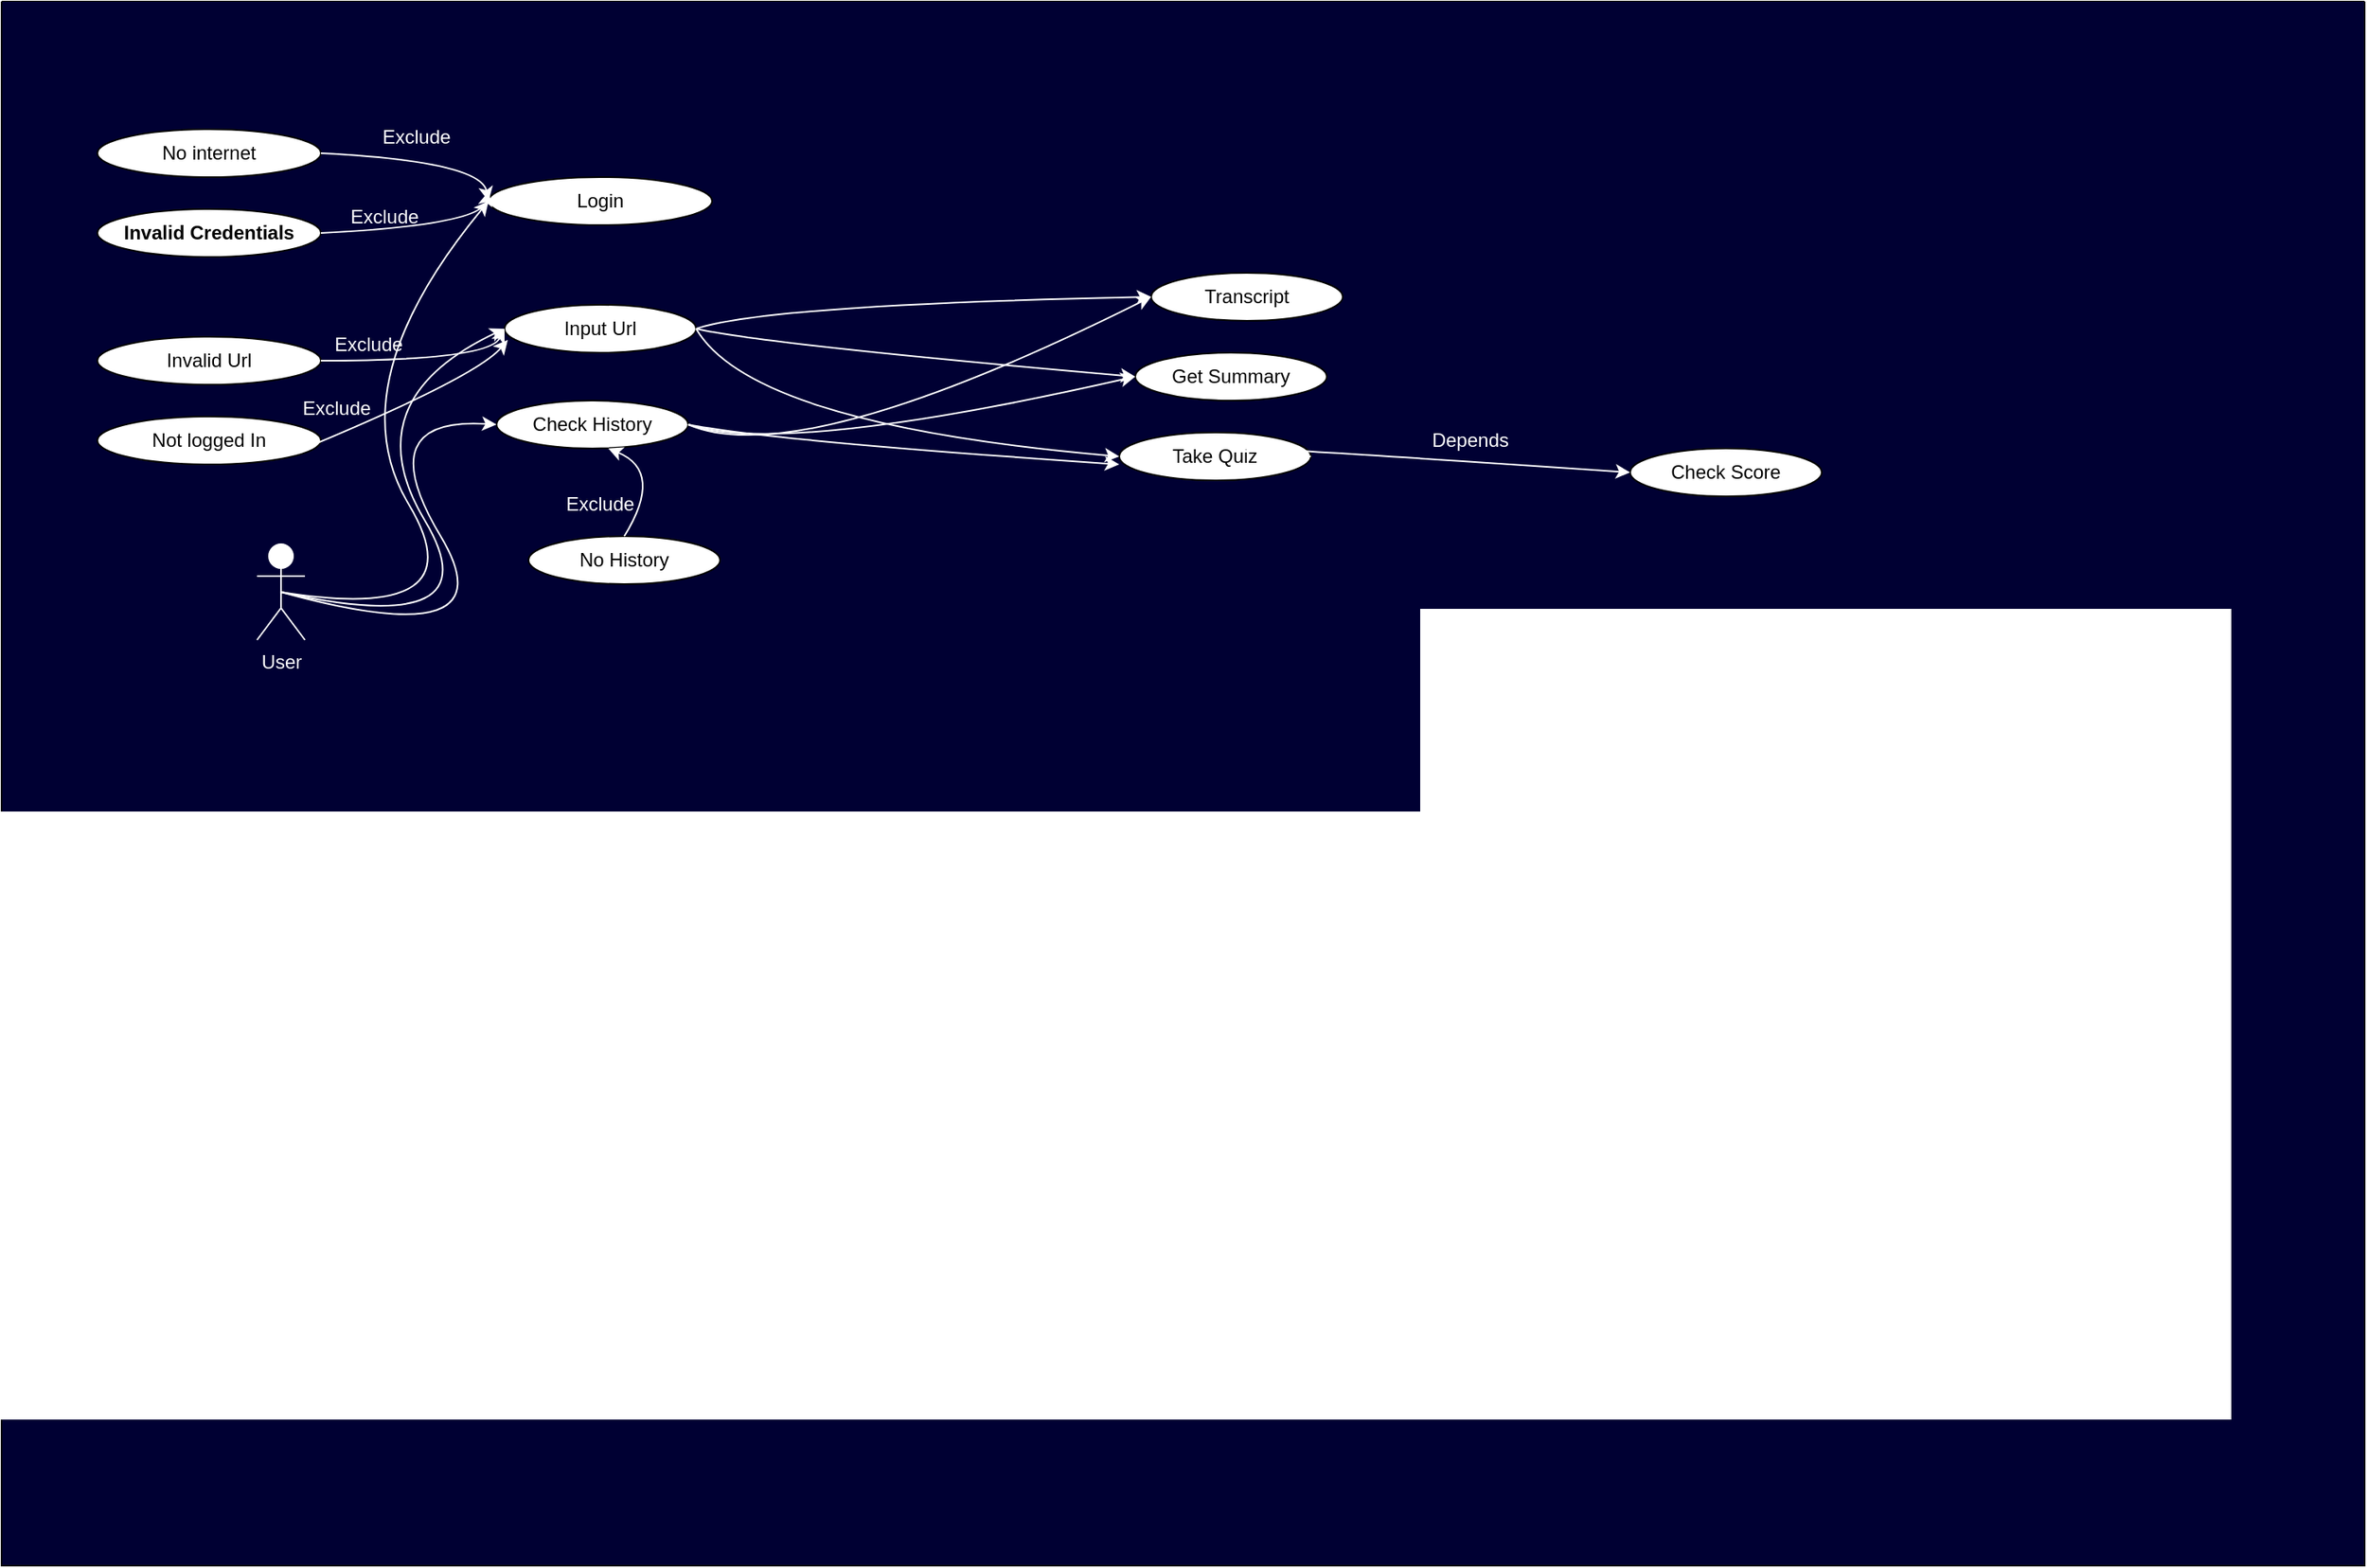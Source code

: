 <mxfile version="24.7.14">
  <diagram name="Page-1" id="tBqg8zwiha9jUntyvLKJ">
    <mxGraphModel dx="1434" dy="872" grid="1" gridSize="10" guides="1" tooltips="1" connect="1" arrows="1" fold="1" page="1" pageScale="1" pageWidth="850" pageHeight="1100" math="0" shadow="0">
      <root>
        <mxCell id="0" />
        <mxCell id="1" parent="0" />
        <mxCell id="he2x0ApGoEnVrDUvhnzx-3" value="" style="swimlane;startSize=0;fillColor=#000033;swimlaneFillColor=#000033;rounded=0;" vertex="1" parent="1">
          <mxGeometry x="40" y="200" width="1480" height="980" as="geometry" />
        </mxCell>
        <mxCell id="he2x0ApGoEnVrDUvhnzx-4" value="&lt;font color=&quot;#ffffff&quot;&gt;User&lt;/font&gt;&lt;div&gt;&lt;font color=&quot;#ffffff&quot;&gt;&lt;br&gt;&lt;/font&gt;&lt;/div&gt;" style="shape=umlActor;verticalLabelPosition=bottom;verticalAlign=top;html=1;outlineConnect=0;strokeColor=#FFFFFF;" vertex="1" parent="he2x0ApGoEnVrDUvhnzx-3">
          <mxGeometry x="160" y="340" width="30" height="60" as="geometry" />
        </mxCell>
        <mxCell id="he2x0ApGoEnVrDUvhnzx-5" value="Login" style="ellipse;whiteSpace=wrap;html=1;" vertex="1" parent="he2x0ApGoEnVrDUvhnzx-3">
          <mxGeometry x="305" y="110" width="140" height="30" as="geometry" />
        </mxCell>
        <mxCell id="he2x0ApGoEnVrDUvhnzx-12" value="" style="curved=1;endArrow=classic;html=1;rounded=0;strokeColor=#FFFFFF;entryX=0;entryY=0.5;entryDx=0;entryDy=0;exitX=0.5;exitY=0.5;exitDx=0;exitDy=0;exitPerimeter=0;" edge="1" parent="he2x0ApGoEnVrDUvhnzx-3" source="he2x0ApGoEnVrDUvhnzx-4" target="he2x0ApGoEnVrDUvhnzx-5">
          <mxGeometry width="50" height="50" relative="1" as="geometry">
            <mxPoint x="520" y="570" as="sourcePoint" />
            <mxPoint x="570" y="520" as="targetPoint" />
            <Array as="points">
              <mxPoint x="300" y="390" />
              <mxPoint x="210" y="240" />
            </Array>
          </mxGeometry>
        </mxCell>
        <mxCell id="he2x0ApGoEnVrDUvhnzx-13" value="Input Url" style="ellipse;whiteSpace=wrap;html=1;" vertex="1" parent="he2x0ApGoEnVrDUvhnzx-3">
          <mxGeometry x="315" y="190" width="120" height="30" as="geometry" />
        </mxCell>
        <mxCell id="he2x0ApGoEnVrDUvhnzx-14" value="" style="curved=1;endArrow=classic;html=1;rounded=0;strokeColor=#FFFFFF;exitX=0.5;exitY=0.5;exitDx=0;exitDy=0;exitPerimeter=0;entryX=0;entryY=0.5;entryDx=0;entryDy=0;" edge="1" parent="he2x0ApGoEnVrDUvhnzx-3" source="he2x0ApGoEnVrDUvhnzx-4" target="he2x0ApGoEnVrDUvhnzx-13">
          <mxGeometry width="50" height="50" relative="1" as="geometry">
            <mxPoint x="175" y="380" as="sourcePoint" />
            <mxPoint x="310" y="165" as="targetPoint" />
            <Array as="points">
              <mxPoint x="310" y="400" />
              <mxPoint x="220" y="250" />
            </Array>
          </mxGeometry>
        </mxCell>
        <mxCell id="he2x0ApGoEnVrDUvhnzx-15" value="Get Summary" style="ellipse;whiteSpace=wrap;html=1;" vertex="1" parent="he2x0ApGoEnVrDUvhnzx-3">
          <mxGeometry x="710" y="220" width="120" height="30" as="geometry" />
        </mxCell>
        <mxCell id="he2x0ApGoEnVrDUvhnzx-16" value="" style="curved=1;endArrow=classic;html=1;rounded=0;strokeColor=#FFFFFF;exitX=1;exitY=0.5;exitDx=0;exitDy=0;entryX=0;entryY=0.5;entryDx=0;entryDy=0;" edge="1" parent="he2x0ApGoEnVrDUvhnzx-3" source="he2x0ApGoEnVrDUvhnzx-13" target="he2x0ApGoEnVrDUvhnzx-15">
          <mxGeometry width="50" height="50" relative="1" as="geometry">
            <mxPoint x="600" y="480" as="sourcePoint" />
            <mxPoint x="650" y="430" as="targetPoint" />
            <Array as="points">
              <mxPoint x="480" y="215" />
            </Array>
          </mxGeometry>
        </mxCell>
        <mxCell id="he2x0ApGoEnVrDUvhnzx-17" value="Take Quiz&lt;span style=&quot;color: rgba(0, 0, 0, 0); font-family: monospace; font-size: 0px; text-align: start; text-wrap: nowrap;&quot;&gt;%3CmxGraphModel%3E%3Croot%3E%3CmxCell%20id%3D%220%22%2F%3E%3CmxCell%20id%3D%221%22%20parent%3D%220%22%2F%3E%3CmxCell%20id%3D%222%22%20value%3D%22Get%20Summary%22%20style%3D%22ellipse%3BwhiteSpace%3Dwrap%3Bhtml%3D1%3B%22%20vertex%3D%221%22%20parent%3D%221%22%3E%3CmxGeometry%20x%3D%22470%22%20y%3D%22370%22%20width%3D%22120%22%20height%3D%2230%22%20as%3D%22geometry%22%2F%3E%3C%2FmxCell%3E%3C%2Froot%3E%3C%2FmxGraphModel%3E&lt;/span&gt;" style="ellipse;whiteSpace=wrap;html=1;" vertex="1" parent="he2x0ApGoEnVrDUvhnzx-3">
          <mxGeometry x="700" y="270" width="120" height="30" as="geometry" />
        </mxCell>
        <mxCell id="he2x0ApGoEnVrDUvhnzx-18" value="Check History" style="ellipse;whiteSpace=wrap;html=1;" vertex="1" parent="he2x0ApGoEnVrDUvhnzx-3">
          <mxGeometry x="310" y="250" width="120" height="30" as="geometry" />
        </mxCell>
        <mxCell id="he2x0ApGoEnVrDUvhnzx-19" value="Check Score" style="ellipse;whiteSpace=wrap;html=1;" vertex="1" parent="he2x0ApGoEnVrDUvhnzx-3">
          <mxGeometry x="1020" y="280" width="120" height="30" as="geometry" />
        </mxCell>
        <mxCell id="he2x0ApGoEnVrDUvhnzx-20" value="" style="curved=1;endArrow=classic;html=1;rounded=0;strokeColor=#FFFFFF;exitX=0.5;exitY=0.5;exitDx=0;exitDy=0;exitPerimeter=0;entryX=0;entryY=0.5;entryDx=0;entryDy=0;" edge="1" parent="he2x0ApGoEnVrDUvhnzx-3" source="he2x0ApGoEnVrDUvhnzx-4" target="he2x0ApGoEnVrDUvhnzx-18">
          <mxGeometry width="50" height="50" relative="1" as="geometry">
            <mxPoint x="175" y="380" as="sourcePoint" />
            <mxPoint x="320" y="225" as="targetPoint" />
            <Array as="points">
              <mxPoint x="320" y="410" />
              <mxPoint x="230" y="260" />
            </Array>
          </mxGeometry>
        </mxCell>
        <mxCell id="he2x0ApGoEnVrDUvhnzx-23" value="" style="curved=1;endArrow=classic;html=1;rounded=0;strokeColor=#FFFFFF;exitX=1;exitY=0.5;exitDx=0;exitDy=0;entryX=0;entryY=0.5;entryDx=0;entryDy=0;" edge="1" parent="he2x0ApGoEnVrDUvhnzx-3" source="he2x0ApGoEnVrDUvhnzx-17" target="he2x0ApGoEnVrDUvhnzx-19">
          <mxGeometry width="50" height="50" relative="1" as="geometry">
            <mxPoint x="621" y="265" as="sourcePoint" />
            <mxPoint x="690" y="280.01" as="targetPoint" />
            <Array as="points">
              <mxPoint x="650" y="270" />
            </Array>
          </mxGeometry>
        </mxCell>
        <mxCell id="he2x0ApGoEnVrDUvhnzx-25" value="" style="curved=1;endArrow=classic;html=1;rounded=0;strokeColor=#FFFFFF;exitX=1;exitY=0.5;exitDx=0;exitDy=0;entryX=0;entryY=0.5;entryDx=0;entryDy=0;" edge="1" parent="he2x0ApGoEnVrDUvhnzx-3" source="he2x0ApGoEnVrDUvhnzx-13" target="he2x0ApGoEnVrDUvhnzx-17">
          <mxGeometry width="50" height="50" relative="1" as="geometry">
            <mxPoint x="420" y="265" as="sourcePoint" />
            <mxPoint x="500" y="285" as="targetPoint" />
            <Array as="points">
              <mxPoint x="470" y="265" />
            </Array>
          </mxGeometry>
        </mxCell>
        <mxCell id="he2x0ApGoEnVrDUvhnzx-26" value="Transcript" style="ellipse;whiteSpace=wrap;html=1;" vertex="1" parent="he2x0ApGoEnVrDUvhnzx-3">
          <mxGeometry x="720" y="170" width="120" height="30" as="geometry" />
        </mxCell>
        <mxCell id="he2x0ApGoEnVrDUvhnzx-27" value="" style="curved=1;endArrow=classic;html=1;rounded=0;strokeColor=#FFFFFF;exitX=1;exitY=0.5;exitDx=0;exitDy=0;entryX=0;entryY=0.5;entryDx=0;entryDy=0;" edge="1" parent="he2x0ApGoEnVrDUvhnzx-3" source="he2x0ApGoEnVrDUvhnzx-13" target="he2x0ApGoEnVrDUvhnzx-26">
          <mxGeometry width="50" height="50" relative="1" as="geometry">
            <mxPoint x="440" y="225" as="sourcePoint" />
            <mxPoint x="520" y="245" as="targetPoint" />
            <Array as="points">
              <mxPoint x="480" y="190" />
            </Array>
          </mxGeometry>
        </mxCell>
        <mxCell id="he2x0ApGoEnVrDUvhnzx-28" value="No internet&lt;span style=&quot;color: rgba(0, 0, 0, 0); font-family: monospace; font-size: 0px; text-align: start; text-wrap: nowrap;&quot;&gt;%3CmxGraphModel%3E%3Croot%3E%3CmxCell%20id%3D%220%22%2F%3E%3CmxCell%20id%3D%221%22%20parent%3D%220%22%2F%3E%3CmxCell%20id%3D%222%22%20value%3D%22Login%22%20style%3D%22ellipse%3BwhiteSpace%3Dwrap%3Bhtml%3D1%3B%22%20vertex%3D%221%22%20parent%3D%221%22%3E%3CmxGeometry%20x%3D%22310%22%20y%3D%22300%22%20width%3D%22140%22%20height%3D%2230%22%20as%3D%22geometry%22%2F%3E%3C%2FmxCell%3E%3C%2Froot%3E%3C%2FmxGraphModel%3E&lt;/span&gt;" style="ellipse;whiteSpace=wrap;html=1;" vertex="1" parent="he2x0ApGoEnVrDUvhnzx-3">
          <mxGeometry x="60" y="80" width="140" height="30" as="geometry" />
        </mxCell>
        <mxCell id="he2x0ApGoEnVrDUvhnzx-29" value="Invalid Credentials" style="ellipse;whiteSpace=wrap;html=1;fontStyle=1" vertex="1" parent="he2x0ApGoEnVrDUvhnzx-3">
          <mxGeometry x="60" y="130" width="140" height="30" as="geometry" />
        </mxCell>
        <mxCell id="he2x0ApGoEnVrDUvhnzx-30" value="" style="curved=1;endArrow=classic;html=1;rounded=0;strokeColor=#FFFFFF;exitX=1;exitY=0.5;exitDx=0;exitDy=0;entryX=0;entryY=0.5;entryDx=0;entryDy=0;" edge="1" parent="he2x0ApGoEnVrDUvhnzx-3" source="he2x0ApGoEnVrDUvhnzx-28" target="he2x0ApGoEnVrDUvhnzx-5">
          <mxGeometry width="50" height="50" relative="1" as="geometry">
            <mxPoint x="250" y="125" as="sourcePoint" />
            <mxPoint x="330" y="105" as="targetPoint" />
            <Array as="points">
              <mxPoint x="300" y="100" />
            </Array>
          </mxGeometry>
        </mxCell>
        <mxCell id="he2x0ApGoEnVrDUvhnzx-31" value="" style="curved=1;endArrow=classic;html=1;rounded=0;strokeColor=#FFFFFF;exitX=1;exitY=0.5;exitDx=0;exitDy=0;entryX=0;entryY=0.3;entryDx=0;entryDy=0;entryPerimeter=0;" edge="1" parent="he2x0ApGoEnVrDUvhnzx-3" source="he2x0ApGoEnVrDUvhnzx-29" target="he2x0ApGoEnVrDUvhnzx-5">
          <mxGeometry width="50" height="50" relative="1" as="geometry">
            <mxPoint x="235" y="165" as="sourcePoint" />
            <mxPoint x="300" y="215" as="targetPoint" />
            <Array as="points">
              <mxPoint x="300" y="140" />
            </Array>
          </mxGeometry>
        </mxCell>
        <mxCell id="he2x0ApGoEnVrDUvhnzx-32" value="&lt;font color=&quot;#ffffff&quot;&gt;Exclude&lt;/font&gt;" style="text;strokeColor=none;align=center;fillColor=none;html=1;verticalAlign=middle;whiteSpace=wrap;rounded=0;" vertex="1" parent="he2x0ApGoEnVrDUvhnzx-3">
          <mxGeometry x="230" y="70" width="60" height="30" as="geometry" />
        </mxCell>
        <mxCell id="he2x0ApGoEnVrDUvhnzx-35" value="&lt;font color=&quot;#ffffff&quot;&gt;Exclude&lt;/font&gt;" style="text;strokeColor=none;align=center;fillColor=none;html=1;verticalAlign=middle;whiteSpace=wrap;rounded=0;" vertex="1" parent="he2x0ApGoEnVrDUvhnzx-3">
          <mxGeometry x="210" y="120" width="60" height="30" as="geometry" />
        </mxCell>
        <mxCell id="he2x0ApGoEnVrDUvhnzx-36" value="Invalid Url" style="ellipse;whiteSpace=wrap;html=1;" vertex="1" parent="he2x0ApGoEnVrDUvhnzx-3">
          <mxGeometry x="60" y="210" width="140" height="30" as="geometry" />
        </mxCell>
        <mxCell id="he2x0ApGoEnVrDUvhnzx-37" value="&lt;font color=&quot;#ffffff&quot;&gt;Exclude&lt;/font&gt;" style="text;strokeColor=none;align=center;fillColor=none;html=1;verticalAlign=middle;whiteSpace=wrap;rounded=0;" vertex="1" parent="he2x0ApGoEnVrDUvhnzx-3">
          <mxGeometry x="200" y="200" width="60" height="30" as="geometry" />
        </mxCell>
        <mxCell id="he2x0ApGoEnVrDUvhnzx-38" value="" style="curved=1;endArrow=classic;html=1;rounded=0;strokeColor=#FFFFFF;exitX=1;exitY=0.5;exitDx=0;exitDy=0;entryX=0;entryY=0.5;entryDx=0;entryDy=0;" edge="1" parent="he2x0ApGoEnVrDUvhnzx-3" source="he2x0ApGoEnVrDUvhnzx-36" target="he2x0ApGoEnVrDUvhnzx-13">
          <mxGeometry width="50" height="50" relative="1" as="geometry">
            <mxPoint x="205" y="220" as="sourcePoint" />
            <mxPoint x="310" y="250" as="targetPoint" />
            <Array as="points">
              <mxPoint x="305" y="225" />
            </Array>
          </mxGeometry>
        </mxCell>
        <mxCell id="he2x0ApGoEnVrDUvhnzx-39" value="" style="curved=1;endArrow=classic;html=1;rounded=0;strokeColor=#FFFFFF;exitX=1;exitY=0.5;exitDx=0;exitDy=0;entryX=0;entryY=0.667;entryDx=0;entryDy=0;entryPerimeter=0;" edge="1" parent="he2x0ApGoEnVrDUvhnzx-3" source="he2x0ApGoEnVrDUvhnzx-18" target="he2x0ApGoEnVrDUvhnzx-17">
          <mxGeometry width="50" height="50" relative="1" as="geometry">
            <mxPoint x="435" y="235" as="sourcePoint" />
            <mxPoint x="720" y="295" as="targetPoint" />
            <Array as="points">
              <mxPoint x="480" y="275" />
            </Array>
          </mxGeometry>
        </mxCell>
        <mxCell id="he2x0ApGoEnVrDUvhnzx-40" value="" style="curved=1;endArrow=classic;html=1;rounded=0;strokeColor=#FFFFFF;exitX=1;exitY=0.5;exitDx=0;exitDy=0;entryX=0;entryY=0.5;entryDx=0;entryDy=0;" edge="1" parent="he2x0ApGoEnVrDUvhnzx-3" source="he2x0ApGoEnVrDUvhnzx-18" target="he2x0ApGoEnVrDUvhnzx-15">
          <mxGeometry width="50" height="50" relative="1" as="geometry">
            <mxPoint x="445" y="245" as="sourcePoint" />
            <mxPoint x="730" y="305" as="targetPoint" />
            <Array as="points">
              <mxPoint x="490" y="285" />
            </Array>
          </mxGeometry>
        </mxCell>
        <mxCell id="he2x0ApGoEnVrDUvhnzx-41" value="" style="curved=1;endArrow=classic;html=1;rounded=0;strokeColor=#FFFFFF;exitX=1;exitY=0.5;exitDx=0;exitDy=0;entryX=0;entryY=0.5;entryDx=0;entryDy=0;" edge="1" parent="he2x0ApGoEnVrDUvhnzx-3" source="he2x0ApGoEnVrDUvhnzx-18" target="he2x0ApGoEnVrDUvhnzx-26">
          <mxGeometry width="50" height="50" relative="1" as="geometry">
            <mxPoint x="455" y="255" as="sourcePoint" />
            <mxPoint x="740" y="315" as="targetPoint" />
            <Array as="points">
              <mxPoint x="500" y="295" />
            </Array>
          </mxGeometry>
        </mxCell>
        <mxCell id="he2x0ApGoEnVrDUvhnzx-42" value="&lt;font color=&quot;#ffffff&quot;&gt;Depends&lt;/font&gt;" style="text;strokeColor=none;align=center;fillColor=none;html=1;verticalAlign=middle;whiteSpace=wrap;rounded=0;" vertex="1" parent="he2x0ApGoEnVrDUvhnzx-3">
          <mxGeometry x="890" y="260" width="60" height="30" as="geometry" />
        </mxCell>
        <mxCell id="he2x0ApGoEnVrDUvhnzx-43" value="No History" style="ellipse;whiteSpace=wrap;html=1;" vertex="1" parent="he2x0ApGoEnVrDUvhnzx-3">
          <mxGeometry x="330" y="335" width="120" height="30" as="geometry" />
        </mxCell>
        <mxCell id="he2x0ApGoEnVrDUvhnzx-44" value="" style="curved=1;endArrow=classic;html=1;rounded=0;strokeColor=#FFFFFF;exitX=0.5;exitY=0;exitDx=0;exitDy=0;" edge="1" parent="he2x0ApGoEnVrDUvhnzx-3" source="he2x0ApGoEnVrDUvhnzx-43" target="he2x0ApGoEnVrDUvhnzx-18">
          <mxGeometry width="50" height="50" relative="1" as="geometry">
            <mxPoint x="310" y="294.5" as="sourcePoint" />
            <mxPoint x="370" y="300" as="targetPoint" />
            <Array as="points">
              <mxPoint x="415" y="294.5" />
              <mxPoint x="380" y="280" />
            </Array>
          </mxGeometry>
        </mxCell>
        <mxCell id="he2x0ApGoEnVrDUvhnzx-45" value="&lt;font color=&quot;#ffffff&quot;&gt;Exclude&lt;/font&gt;" style="text;strokeColor=none;align=center;fillColor=none;html=1;verticalAlign=middle;whiteSpace=wrap;rounded=0;" vertex="1" parent="he2x0ApGoEnVrDUvhnzx-3">
          <mxGeometry x="345" y="300" width="60" height="30" as="geometry" />
        </mxCell>
        <mxCell id="he2x0ApGoEnVrDUvhnzx-46" value="Not logged In" style="ellipse;whiteSpace=wrap;html=1;" vertex="1" parent="he2x0ApGoEnVrDUvhnzx-3">
          <mxGeometry x="60" y="260" width="140" height="30" as="geometry" />
        </mxCell>
        <mxCell id="he2x0ApGoEnVrDUvhnzx-47" value="" style="curved=1;endArrow=classic;html=1;rounded=0;strokeColor=#FFFFFF;exitX=0.943;exitY=0.633;exitDx=0;exitDy=0;entryX=0.017;entryY=0.733;entryDx=0;entryDy=0;entryPerimeter=0;exitPerimeter=0;" edge="1" parent="he2x0ApGoEnVrDUvhnzx-3" source="he2x0ApGoEnVrDUvhnzx-46" target="he2x0ApGoEnVrDUvhnzx-13">
          <mxGeometry width="50" height="50" relative="1" as="geometry">
            <mxPoint x="182.5" y="290" as="sourcePoint" />
            <mxPoint x="297.5" y="250" as="targetPoint" />
            <Array as="points">
              <mxPoint x="297.5" y="235" />
            </Array>
          </mxGeometry>
        </mxCell>
        <mxCell id="he2x0ApGoEnVrDUvhnzx-48" value="&lt;font color=&quot;#ffffff&quot;&gt;Exclude&lt;/font&gt;" style="text;strokeColor=none;align=center;fillColor=none;html=1;verticalAlign=middle;whiteSpace=wrap;rounded=0;" vertex="1" parent="he2x0ApGoEnVrDUvhnzx-3">
          <mxGeometry x="180" y="240" width="60" height="30" as="geometry" />
        </mxCell>
      </root>
    </mxGraphModel>
  </diagram>
</mxfile>
